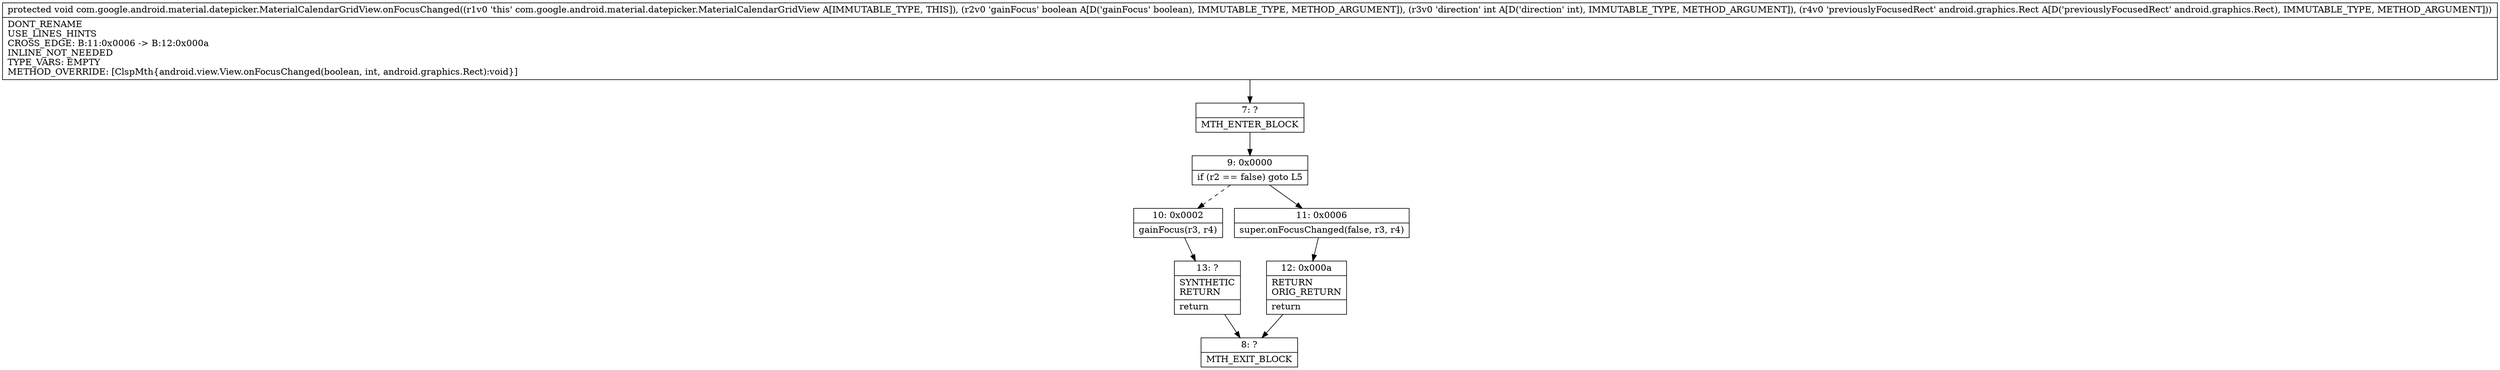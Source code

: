 digraph "CFG forcom.google.android.material.datepicker.MaterialCalendarGridView.onFocusChanged(ZILandroid\/graphics\/Rect;)V" {
Node_7 [shape=record,label="{7\:\ ?|MTH_ENTER_BLOCK\l}"];
Node_9 [shape=record,label="{9\:\ 0x0000|if (r2 == false) goto L5\l}"];
Node_10 [shape=record,label="{10\:\ 0x0002|gainFocus(r3, r4)\l}"];
Node_13 [shape=record,label="{13\:\ ?|SYNTHETIC\lRETURN\l|return\l}"];
Node_8 [shape=record,label="{8\:\ ?|MTH_EXIT_BLOCK\l}"];
Node_11 [shape=record,label="{11\:\ 0x0006|super.onFocusChanged(false, r3, r4)\l}"];
Node_12 [shape=record,label="{12\:\ 0x000a|RETURN\lORIG_RETURN\l|return\l}"];
MethodNode[shape=record,label="{protected void com.google.android.material.datepicker.MaterialCalendarGridView.onFocusChanged((r1v0 'this' com.google.android.material.datepicker.MaterialCalendarGridView A[IMMUTABLE_TYPE, THIS]), (r2v0 'gainFocus' boolean A[D('gainFocus' boolean), IMMUTABLE_TYPE, METHOD_ARGUMENT]), (r3v0 'direction' int A[D('direction' int), IMMUTABLE_TYPE, METHOD_ARGUMENT]), (r4v0 'previouslyFocusedRect' android.graphics.Rect A[D('previouslyFocusedRect' android.graphics.Rect), IMMUTABLE_TYPE, METHOD_ARGUMENT]))  | DONT_RENAME\lUSE_LINES_HINTS\lCROSS_EDGE: B:11:0x0006 \-\> B:12:0x000a\lINLINE_NOT_NEEDED\lTYPE_VARS: EMPTY\lMETHOD_OVERRIDE: [ClspMth\{android.view.View.onFocusChanged(boolean, int, android.graphics.Rect):void\}]\l}"];
MethodNode -> Node_7;Node_7 -> Node_9;
Node_9 -> Node_10[style=dashed];
Node_9 -> Node_11;
Node_10 -> Node_13;
Node_13 -> Node_8;
Node_11 -> Node_12;
Node_12 -> Node_8;
}

